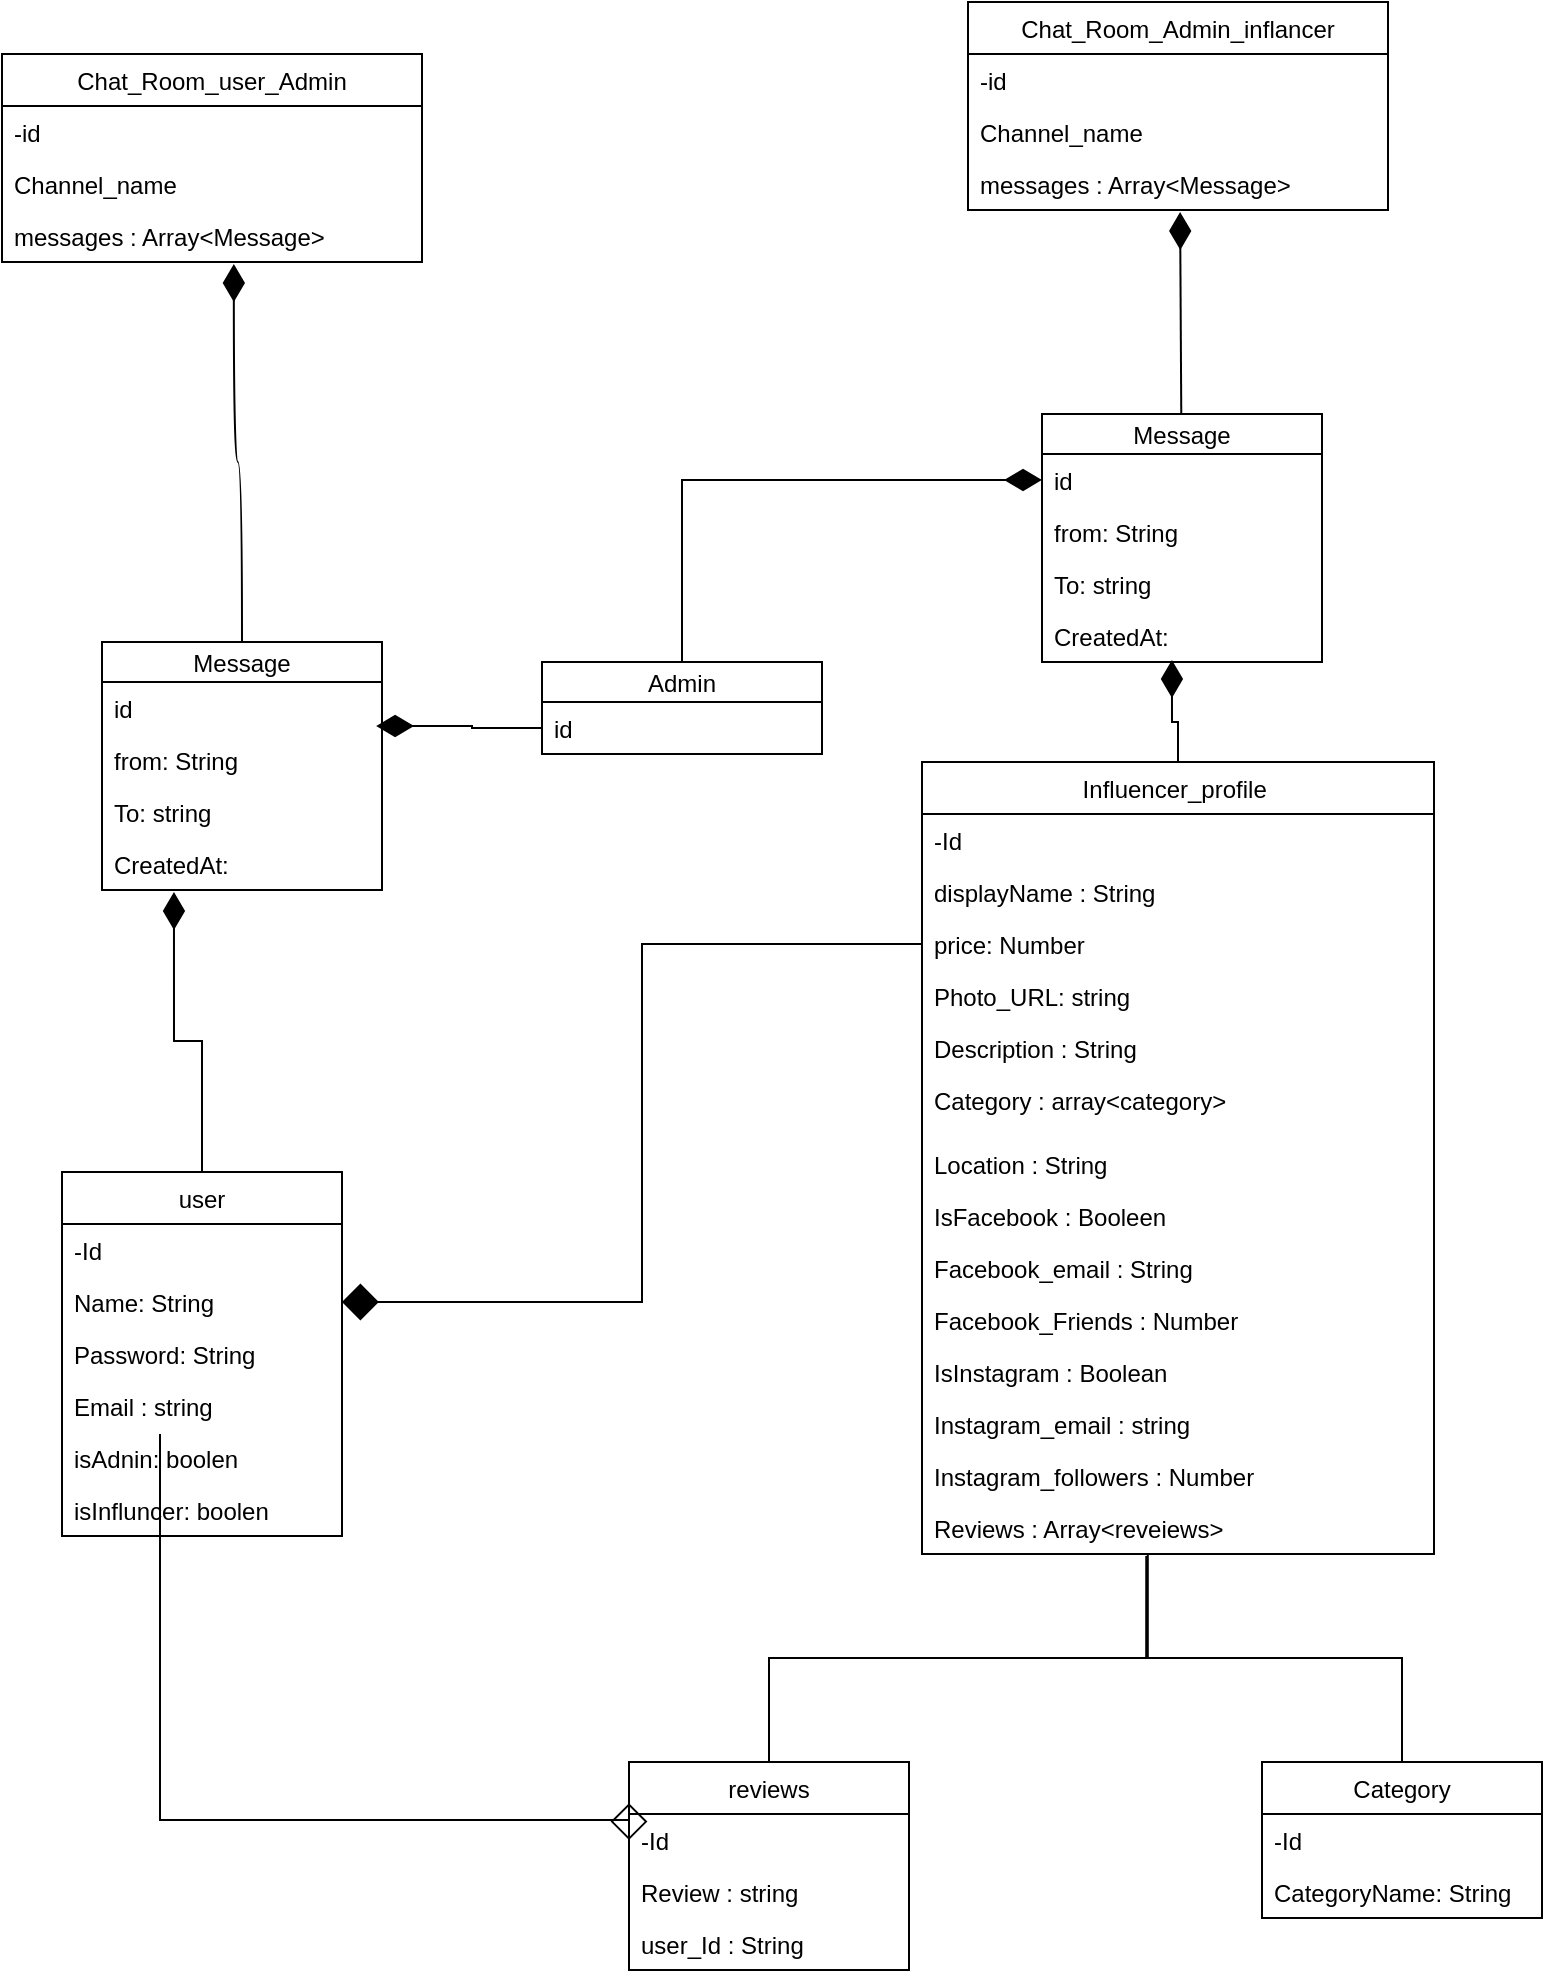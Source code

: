 <mxfile version="14.2.7" type="github" pages="2">
  <diagram id="_v9oPzN5zdJdZBUCnWCU" name="Page-1">
    <mxGraphModel dx="946" dy="1831" grid="1" gridSize="10" guides="1" tooltips="1" connect="1" arrows="1" fold="1" page="1" pageScale="1" pageWidth="827" pageHeight="1169" math="0" shadow="0">
      <root>
        <mxCell id="0" />
        <mxCell id="1" parent="0" />
        <mxCell id="m70eIpMmzAZ1oYkBV3io-57" style="edgeStyle=orthogonalEdgeStyle;rounded=0;jumpSize=20;orthogonalLoop=1;jettySize=auto;html=1;entryX=0.257;entryY=1.038;entryDx=0;entryDy=0;entryPerimeter=0;startArrow=none;startFill=0;endArrow=diamondThin;endFill=1;endSize=16;" parent="1" source="m70eIpMmzAZ1oYkBV3io-1" target="m70eIpMmzAZ1oYkBV3io-47" edge="1">
          <mxGeometry relative="1" as="geometry" />
        </mxCell>
        <mxCell id="m70eIpMmzAZ1oYkBV3io-1" value="user" style="swimlane;fontStyle=0;childLayout=stackLayout;horizontal=1;startSize=26;fillColor=none;horizontalStack=0;resizeParent=1;resizeParentMax=0;resizeLast=0;collapsible=1;marginBottom=0;" parent="1" vertex="1">
          <mxGeometry x="130" y="455" width="140" height="182" as="geometry" />
        </mxCell>
        <mxCell id="m70eIpMmzAZ1oYkBV3io-2" value="-Id" style="text;strokeColor=none;fillColor=none;align=left;verticalAlign=top;spacingLeft=4;spacingRight=4;overflow=hidden;rotatable=0;points=[[0,0.5],[1,0.5]];portConstraint=eastwest;" parent="m70eIpMmzAZ1oYkBV3io-1" vertex="1">
          <mxGeometry y="26" width="140" height="26" as="geometry" />
        </mxCell>
        <mxCell id="m70eIpMmzAZ1oYkBV3io-3" value="Name: String" style="text;strokeColor=none;fillColor=none;align=left;verticalAlign=top;spacingLeft=4;spacingRight=4;overflow=hidden;rotatable=0;points=[[0,0.5],[1,0.5]];portConstraint=eastwest;" parent="m70eIpMmzAZ1oYkBV3io-1" vertex="1">
          <mxGeometry y="52" width="140" height="26" as="geometry" />
        </mxCell>
        <mxCell id="m70eIpMmzAZ1oYkBV3io-5" value="Password: String" style="text;strokeColor=none;fillColor=none;align=left;verticalAlign=top;spacingLeft=4;spacingRight=4;overflow=hidden;rotatable=0;points=[[0,0.5],[1,0.5]];portConstraint=eastwest;" parent="m70eIpMmzAZ1oYkBV3io-1" vertex="1">
          <mxGeometry y="78" width="140" height="26" as="geometry" />
        </mxCell>
        <mxCell id="m70eIpMmzAZ1oYkBV3io-4" value="Email : string" style="text;strokeColor=none;fillColor=none;align=left;verticalAlign=top;spacingLeft=4;spacingRight=4;overflow=hidden;rotatable=0;points=[[0,0.5],[1,0.5]];portConstraint=eastwest;" parent="m70eIpMmzAZ1oYkBV3io-1" vertex="1">
          <mxGeometry y="104" width="140" height="26" as="geometry" />
        </mxCell>
        <mxCell id="vm7qds4NpbGpE_KPpz_u-1" value="isAdnin: boolen" style="text;strokeColor=none;fillColor=none;align=left;verticalAlign=top;spacingLeft=4;spacingRight=4;overflow=hidden;rotatable=0;points=[[0,0.5],[1,0.5]];portConstraint=eastwest;" parent="m70eIpMmzAZ1oYkBV3io-1" vertex="1">
          <mxGeometry y="130" width="140" height="26" as="geometry" />
        </mxCell>
        <mxCell id="vm7qds4NpbGpE_KPpz_u-2" value="isInfluncer: boolen" style="text;strokeColor=none;fillColor=none;align=left;verticalAlign=top;spacingLeft=4;spacingRight=4;overflow=hidden;rotatable=0;points=[[0,0.5],[1,0.5]];portConstraint=eastwest;" parent="m70eIpMmzAZ1oYkBV3io-1" vertex="1">
          <mxGeometry y="156" width="140" height="26" as="geometry" />
        </mxCell>
        <mxCell id="m70eIpMmzAZ1oYkBV3io-70" style="edgeStyle=orthogonalEdgeStyle;rounded=0;jumpSize=20;orthogonalLoop=1;jettySize=auto;html=1;entryX=0.464;entryY=0.962;entryDx=0;entryDy=0;entryPerimeter=0;startArrow=none;startFill=0;startSize=16;endArrow=diamondThin;endFill=1;endSize=16;strokeWidth=1;" parent="1" source="m70eIpMmzAZ1oYkBV3io-6" target="m70eIpMmzAZ1oYkBV3io-69" edge="1">
          <mxGeometry relative="1" as="geometry" />
        </mxCell>
        <mxCell id="m70eIpMmzAZ1oYkBV3io-6" value="Influencer_profile " style="swimlane;fontStyle=0;childLayout=stackLayout;horizontal=1;startSize=26;fillColor=none;horizontalStack=0;resizeParent=1;resizeParentMax=0;resizeLast=0;collapsible=1;marginBottom=0;" parent="1" vertex="1">
          <mxGeometry x="560" y="250" width="256" height="396" as="geometry" />
        </mxCell>
        <mxCell id="m70eIpMmzAZ1oYkBV3io-7" value="-Id" style="text;strokeColor=none;fillColor=none;align=left;verticalAlign=top;spacingLeft=4;spacingRight=4;overflow=hidden;rotatable=0;points=[[0,0.5],[1,0.5]];portConstraint=eastwest;" parent="m70eIpMmzAZ1oYkBV3io-6" vertex="1">
          <mxGeometry y="26" width="256" height="26" as="geometry" />
        </mxCell>
        <mxCell id="m70eIpMmzAZ1oYkBV3io-8" value="displayName : String" style="text;strokeColor=none;fillColor=none;align=left;verticalAlign=top;spacingLeft=4;spacingRight=4;overflow=hidden;rotatable=0;points=[[0,0.5],[1,0.5]];portConstraint=eastwest;" parent="m70eIpMmzAZ1oYkBV3io-6" vertex="1">
          <mxGeometry y="52" width="256" height="26" as="geometry" />
        </mxCell>
        <mxCell id="m70eIpMmzAZ1oYkBV3io-11" value="price: Number" style="text;strokeColor=none;fillColor=none;align=left;verticalAlign=top;spacingLeft=4;spacingRight=4;overflow=hidden;rotatable=0;points=[[0,0.5],[1,0.5]];portConstraint=eastwest;" parent="m70eIpMmzAZ1oYkBV3io-6" vertex="1">
          <mxGeometry y="78" width="256" height="26" as="geometry" />
        </mxCell>
        <mxCell id="m70eIpMmzAZ1oYkBV3io-9" value="Photo_URL: string" style="text;strokeColor=none;fillColor=none;align=left;verticalAlign=top;spacingLeft=4;spacingRight=4;overflow=hidden;rotatable=0;points=[[0,0.5],[1,0.5]];portConstraint=eastwest;" parent="m70eIpMmzAZ1oYkBV3io-6" vertex="1">
          <mxGeometry y="104" width="256" height="26" as="geometry" />
        </mxCell>
        <mxCell id="m70eIpMmzAZ1oYkBV3io-10" value="Description : String" style="text;strokeColor=none;fillColor=none;align=left;verticalAlign=top;spacingLeft=4;spacingRight=4;overflow=hidden;rotatable=0;points=[[0,0.5],[1,0.5]];portConstraint=eastwest;" parent="m70eIpMmzAZ1oYkBV3io-6" vertex="1">
          <mxGeometry y="130" width="256" height="26" as="geometry" />
        </mxCell>
        <mxCell id="m70eIpMmzAZ1oYkBV3io-13" value="Category : array&lt;category&gt;" style="text;strokeColor=none;fillColor=none;align=left;verticalAlign=top;spacingLeft=4;spacingRight=4;overflow=hidden;rotatable=0;points=[[0,0.5],[1,0.5]];portConstraint=eastwest;" parent="m70eIpMmzAZ1oYkBV3io-6" vertex="1">
          <mxGeometry y="156" width="256" height="32" as="geometry" />
        </mxCell>
        <mxCell id="m70eIpMmzAZ1oYkBV3io-12" value="Location : String" style="text;strokeColor=none;fillColor=none;align=left;verticalAlign=top;spacingLeft=4;spacingRight=4;overflow=hidden;rotatable=0;points=[[0,0.5],[1,0.5]];portConstraint=eastwest;" parent="m70eIpMmzAZ1oYkBV3io-6" vertex="1">
          <mxGeometry y="188" width="256" height="26" as="geometry" />
        </mxCell>
        <mxCell id="m70eIpMmzAZ1oYkBV3io-16" value="IsFacebook : Booleen " style="text;strokeColor=none;fillColor=none;align=left;verticalAlign=top;spacingLeft=4;spacingRight=4;overflow=hidden;rotatable=0;points=[[0,0.5],[1,0.5]];portConstraint=eastwest;" parent="m70eIpMmzAZ1oYkBV3io-6" vertex="1">
          <mxGeometry y="214" width="256" height="26" as="geometry" />
        </mxCell>
        <mxCell id="m70eIpMmzAZ1oYkBV3io-15" value="Facebook_email : String" style="text;strokeColor=none;fillColor=none;align=left;verticalAlign=top;spacingLeft=4;spacingRight=4;overflow=hidden;rotatable=0;points=[[0,0.5],[1,0.5]];portConstraint=eastwest;" parent="m70eIpMmzAZ1oYkBV3io-6" vertex="1">
          <mxGeometry y="240" width="256" height="26" as="geometry" />
        </mxCell>
        <mxCell id="m70eIpMmzAZ1oYkBV3io-18" value="Facebook_Friends : Number" style="text;strokeColor=none;fillColor=none;align=left;verticalAlign=top;spacingLeft=4;spacingRight=4;overflow=hidden;rotatable=0;points=[[0,0.5],[1,0.5]];portConstraint=eastwest;" parent="m70eIpMmzAZ1oYkBV3io-6" vertex="1">
          <mxGeometry y="266" width="256" height="26" as="geometry" />
        </mxCell>
        <mxCell id="m70eIpMmzAZ1oYkBV3io-43" value="IsInstagram : Boolean" style="text;strokeColor=none;fillColor=none;align=left;verticalAlign=top;spacingLeft=4;spacingRight=4;overflow=hidden;rotatable=0;points=[[0,0.5],[1,0.5]];portConstraint=eastwest;" parent="m70eIpMmzAZ1oYkBV3io-6" vertex="1">
          <mxGeometry y="292" width="256" height="26" as="geometry" />
        </mxCell>
        <mxCell id="m70eIpMmzAZ1oYkBV3io-17" value="Instagram_email : string&#xa;" style="text;strokeColor=none;fillColor=none;align=left;verticalAlign=top;spacingLeft=4;spacingRight=4;overflow=hidden;rotatable=0;points=[[0,0.5],[1,0.5]];portConstraint=eastwest;" parent="m70eIpMmzAZ1oYkBV3io-6" vertex="1">
          <mxGeometry y="318" width="256" height="26" as="geometry" />
        </mxCell>
        <mxCell id="7mXBB0EjjsJ7nBNzHmBL-1" value="Instagram_followers : Number" style="text;strokeColor=none;fillColor=none;align=left;verticalAlign=top;spacingLeft=4;spacingRight=4;overflow=hidden;rotatable=0;points=[[0,0.5],[1,0.5]];portConstraint=eastwest;" vertex="1" parent="m70eIpMmzAZ1oYkBV3io-6">
          <mxGeometry y="344" width="256" height="26" as="geometry" />
        </mxCell>
        <mxCell id="7mXBB0EjjsJ7nBNzHmBL-3" value="Reviews : Array&lt;reveiews&gt;" style="text;strokeColor=none;fillColor=none;align=left;verticalAlign=top;spacingLeft=4;spacingRight=4;overflow=hidden;rotatable=0;points=[[0,0.5],[1,0.5]];portConstraint=eastwest;" vertex="1" parent="m70eIpMmzAZ1oYkBV3io-6">
          <mxGeometry y="370" width="256" height="26" as="geometry" />
        </mxCell>
        <mxCell id="7mXBB0EjjsJ7nBNzHmBL-6" style="edgeStyle=orthogonalEdgeStyle;rounded=0;orthogonalLoop=1;jettySize=auto;html=1;entryX=0.441;entryY=1;entryDx=0;entryDy=0;entryPerimeter=0;endArrow=none;endFill=0;" edge="1" parent="1" source="m70eIpMmzAZ1oYkBV3io-25" target="7mXBB0EjjsJ7nBNzHmBL-3">
          <mxGeometry relative="1" as="geometry" />
        </mxCell>
        <mxCell id="m70eIpMmzAZ1oYkBV3io-25" value="Category" style="swimlane;fontStyle=0;childLayout=stackLayout;horizontal=1;startSize=26;fillColor=none;horizontalStack=0;resizeParent=1;resizeParentMax=0;resizeLast=0;collapsible=1;marginBottom=0;" parent="1" vertex="1">
          <mxGeometry x="730" y="750" width="140" height="78" as="geometry" />
        </mxCell>
        <mxCell id="m70eIpMmzAZ1oYkBV3io-26" value="-Id" style="text;strokeColor=none;fillColor=none;align=left;verticalAlign=top;spacingLeft=4;spacingRight=4;overflow=hidden;rotatable=0;points=[[0,0.5],[1,0.5]];portConstraint=eastwest;" parent="m70eIpMmzAZ1oYkBV3io-25" vertex="1">
          <mxGeometry y="26" width="140" height="26" as="geometry" />
        </mxCell>
        <mxCell id="m70eIpMmzAZ1oYkBV3io-27" value="CategoryName: String" style="text;strokeColor=none;fillColor=none;align=left;verticalAlign=top;spacingLeft=4;spacingRight=4;overflow=hidden;rotatable=0;points=[[0,0.5],[1,0.5]];portConstraint=eastwest;" parent="m70eIpMmzAZ1oYkBV3io-25" vertex="1">
          <mxGeometry y="52" width="140" height="26" as="geometry" />
        </mxCell>
        <mxCell id="m70eIpMmzAZ1oYkBV3io-37" style="edgeStyle=orthogonalEdgeStyle;rounded=0;orthogonalLoop=1;jettySize=auto;html=1;endArrow=none;endFill=0;entryX=0.35;entryY=1.038;entryDx=0;entryDy=0;entryPerimeter=0;exitX=0;exitY=0.5;exitDx=0;exitDy=0;startArrow=diamond;startFill=0;endSize=16;startSize=16;" parent="1" source="m70eIpMmzAZ1oYkBV3io-29" target="m70eIpMmzAZ1oYkBV3io-4" edge="1">
          <mxGeometry relative="1" as="geometry">
            <mxPoint x="180" y="590" as="targetPoint" />
            <Array as="points">
              <mxPoint x="179" y="779" />
            </Array>
          </mxGeometry>
        </mxCell>
        <mxCell id="7mXBB0EjjsJ7nBNzHmBL-4" style="edgeStyle=orthogonalEdgeStyle;rounded=0;orthogonalLoop=1;jettySize=auto;html=1;entryX=0.438;entryY=1.038;entryDx=0;entryDy=0;entryPerimeter=0;endArrow=none;endFill=0;" edge="1" parent="1" source="m70eIpMmzAZ1oYkBV3io-28" target="7mXBB0EjjsJ7nBNzHmBL-3">
          <mxGeometry relative="1" as="geometry" />
        </mxCell>
        <mxCell id="m70eIpMmzAZ1oYkBV3io-28" value="reviews" style="swimlane;fontStyle=0;childLayout=stackLayout;horizontal=1;startSize=26;fillColor=none;horizontalStack=0;resizeParent=1;resizeParentMax=0;resizeLast=0;collapsible=1;marginBottom=0;" parent="1" vertex="1">
          <mxGeometry x="413.5" y="750" width="140" height="104" as="geometry" />
        </mxCell>
        <mxCell id="m70eIpMmzAZ1oYkBV3io-29" value="-Id" style="text;strokeColor=none;fillColor=none;align=left;verticalAlign=top;spacingLeft=4;spacingRight=4;overflow=hidden;rotatable=0;points=[[0,0.5],[1,0.5]];portConstraint=eastwest;" parent="m70eIpMmzAZ1oYkBV3io-28" vertex="1">
          <mxGeometry y="26" width="140" height="26" as="geometry" />
        </mxCell>
        <mxCell id="m70eIpMmzAZ1oYkBV3io-30" value="Review : string" style="text;strokeColor=none;fillColor=none;align=left;verticalAlign=top;spacingLeft=4;spacingRight=4;overflow=hidden;rotatable=0;points=[[0,0.5],[1,0.5]];portConstraint=eastwest;" parent="m70eIpMmzAZ1oYkBV3io-28" vertex="1">
          <mxGeometry y="52" width="140" height="26" as="geometry" />
        </mxCell>
        <mxCell id="m70eIpMmzAZ1oYkBV3io-32" value="user_Id : String" style="text;strokeColor=none;fillColor=none;align=left;verticalAlign=top;spacingLeft=4;spacingRight=4;overflow=hidden;rotatable=0;points=[[0,0.5],[1,0.5]];portConstraint=eastwest;" parent="m70eIpMmzAZ1oYkBV3io-28" vertex="1">
          <mxGeometry y="78" width="140" height="26" as="geometry" />
        </mxCell>
        <mxCell id="m70eIpMmzAZ1oYkBV3io-38" style="edgeStyle=orthogonalEdgeStyle;rounded=0;orthogonalLoop=1;jettySize=auto;html=1;entryX=0;entryY=0.5;entryDx=0;entryDy=0;startArrow=diamond;startFill=1;endArrow=none;endFill=0;jumpSize=20;endSize=16;startSize=16;" parent="1" source="m70eIpMmzAZ1oYkBV3io-3" target="m70eIpMmzAZ1oYkBV3io-11" edge="1">
          <mxGeometry relative="1" as="geometry" />
        </mxCell>
        <mxCell id="m70eIpMmzAZ1oYkBV3io-39" value="Chat_Room_user_Admin" style="swimlane;fontStyle=0;childLayout=stackLayout;horizontal=1;startSize=26;fillColor=none;horizontalStack=0;resizeParent=1;resizeParentMax=0;resizeLast=0;collapsible=1;marginBottom=0;" parent="1" vertex="1">
          <mxGeometry x="100" y="-104" width="210" height="104" as="geometry" />
        </mxCell>
        <mxCell id="m70eIpMmzAZ1oYkBV3io-40" value="-id" style="text;strokeColor=none;fillColor=none;align=left;verticalAlign=top;spacingLeft=4;spacingRight=4;overflow=hidden;rotatable=0;points=[[0,0.5],[1,0.5]];portConstraint=eastwest;" parent="m70eIpMmzAZ1oYkBV3io-39" vertex="1">
          <mxGeometry y="26" width="210" height="26" as="geometry" />
        </mxCell>
        <mxCell id="m70eIpMmzAZ1oYkBV3io-41" value="Channel_name" style="text;strokeColor=none;fillColor=none;align=left;verticalAlign=top;spacingLeft=4;spacingRight=4;overflow=hidden;rotatable=0;points=[[0,0.5],[1,0.5]];portConstraint=eastwest;" parent="m70eIpMmzAZ1oYkBV3io-39" vertex="1">
          <mxGeometry y="52" width="210" height="26" as="geometry" />
        </mxCell>
        <mxCell id="m70eIpMmzAZ1oYkBV3io-42" value="messages : Array&lt;Message&gt;" style="text;strokeColor=none;fillColor=none;align=left;verticalAlign=top;spacingLeft=4;spacingRight=4;overflow=hidden;rotatable=0;points=[[0,0.5],[1,0.5]];portConstraint=eastwest;" parent="m70eIpMmzAZ1oYkBV3io-39" vertex="1">
          <mxGeometry y="78" width="210" height="26" as="geometry" />
        </mxCell>
        <mxCell id="m70eIpMmzAZ1oYkBV3io-72" style="edgeStyle=orthogonalEdgeStyle;rounded=0;jumpSize=20;orthogonalLoop=1;jettySize=auto;html=1;entryX=0.552;entryY=1.038;entryDx=0;entryDy=0;entryPerimeter=0;startArrow=none;startFill=0;startSize=16;endArrow=diamondThin;endFill=1;endSize=16;strokeWidth=1;curved=1;" parent="1" source="m70eIpMmzAZ1oYkBV3io-44" target="m70eIpMmzAZ1oYkBV3io-42" edge="1">
          <mxGeometry relative="1" as="geometry" />
        </mxCell>
        <mxCell id="m70eIpMmzAZ1oYkBV3io-44" value="Message" style="swimlane;fontStyle=0;childLayout=stackLayout;horizontal=1;startSize=20;fillColor=none;horizontalStack=0;resizeParent=1;resizeParentMax=0;resizeLast=0;collapsible=1;marginBottom=0;" parent="1" vertex="1">
          <mxGeometry x="150" y="190" width="140" height="124" as="geometry" />
        </mxCell>
        <mxCell id="m70eIpMmzAZ1oYkBV3io-45" value="id" style="text;strokeColor=none;fillColor=none;align=left;verticalAlign=top;spacingLeft=4;spacingRight=4;overflow=hidden;rotatable=0;points=[[0,0.5],[1,0.5]];portConstraint=eastwest;" parent="m70eIpMmzAZ1oYkBV3io-44" vertex="1">
          <mxGeometry y="20" width="140" height="26" as="geometry" />
        </mxCell>
        <mxCell id="m70eIpMmzAZ1oYkBV3io-46" value="from: String" style="text;strokeColor=none;fillColor=none;align=left;verticalAlign=top;spacingLeft=4;spacingRight=4;overflow=hidden;rotatable=0;points=[[0,0.5],[1,0.5]];portConstraint=eastwest;" parent="m70eIpMmzAZ1oYkBV3io-44" vertex="1">
          <mxGeometry y="46" width="140" height="26" as="geometry" />
        </mxCell>
        <mxCell id="m70eIpMmzAZ1oYkBV3io-48" value="To: string" style="text;strokeColor=none;fillColor=none;align=left;verticalAlign=top;spacingLeft=4;spacingRight=4;overflow=hidden;rotatable=0;points=[[0,0.5],[1,0.5]];portConstraint=eastwest;" parent="m70eIpMmzAZ1oYkBV3io-44" vertex="1">
          <mxGeometry y="72" width="140" height="26" as="geometry" />
        </mxCell>
        <mxCell id="m70eIpMmzAZ1oYkBV3io-47" value="CreatedAt:" style="text;strokeColor=none;fillColor=none;align=left;verticalAlign=top;spacingLeft=4;spacingRight=4;overflow=hidden;rotatable=0;points=[[0,0.5],[1,0.5]];portConstraint=eastwest;" parent="m70eIpMmzAZ1oYkBV3io-44" vertex="1">
          <mxGeometry y="98" width="140" height="26" as="geometry" />
        </mxCell>
        <mxCell id="m70eIpMmzAZ1oYkBV3io-71" style="edgeStyle=orthogonalEdgeStyle;rounded=0;jumpSize=20;orthogonalLoop=1;jettySize=auto;html=1;entryX=0;entryY=0.5;entryDx=0;entryDy=0;startArrow=none;startFill=0;startSize=16;endArrow=diamondThin;endFill=1;endSize=16;strokeWidth=1;" parent="1" source="m70eIpMmzAZ1oYkBV3io-49" target="m70eIpMmzAZ1oYkBV3io-66" edge="1">
          <mxGeometry relative="1" as="geometry" />
        </mxCell>
        <mxCell id="m70eIpMmzAZ1oYkBV3io-49" value="Admin" style="swimlane;fontStyle=0;childLayout=stackLayout;horizontal=1;startSize=20;fillColor=none;horizontalStack=0;resizeParent=1;resizeParentMax=0;resizeLast=0;collapsible=1;marginBottom=0;" parent="1" vertex="1">
          <mxGeometry x="370" y="200" width="140" height="46" as="geometry" />
        </mxCell>
        <mxCell id="m70eIpMmzAZ1oYkBV3io-50" value="id" style="text;strokeColor=none;fillColor=none;align=left;verticalAlign=top;spacingLeft=4;spacingRight=4;overflow=hidden;rotatable=0;points=[[0,0.5],[1,0.5]];portConstraint=eastwest;" parent="m70eIpMmzAZ1oYkBV3io-49" vertex="1">
          <mxGeometry y="20" width="140" height="26" as="geometry" />
        </mxCell>
        <mxCell id="m70eIpMmzAZ1oYkBV3io-59" value="Chat_Room_Admin_inflancer" style="swimlane;fontStyle=0;childLayout=stackLayout;horizontal=1;startSize=26;fillColor=none;horizontalStack=0;resizeParent=1;resizeParentMax=0;resizeLast=0;collapsible=1;marginBottom=0;" parent="1" vertex="1">
          <mxGeometry x="583" y="-130" width="210" height="104" as="geometry" />
        </mxCell>
        <mxCell id="m70eIpMmzAZ1oYkBV3io-60" value="-id" style="text;strokeColor=none;fillColor=none;align=left;verticalAlign=top;spacingLeft=4;spacingRight=4;overflow=hidden;rotatable=0;points=[[0,0.5],[1,0.5]];portConstraint=eastwest;" parent="m70eIpMmzAZ1oYkBV3io-59" vertex="1">
          <mxGeometry y="26" width="210" height="26" as="geometry" />
        </mxCell>
        <mxCell id="m70eIpMmzAZ1oYkBV3io-61" value="Channel_name" style="text;strokeColor=none;fillColor=none;align=left;verticalAlign=top;spacingLeft=4;spacingRight=4;overflow=hidden;rotatable=0;points=[[0,0.5],[1,0.5]];portConstraint=eastwest;" parent="m70eIpMmzAZ1oYkBV3io-59" vertex="1">
          <mxGeometry y="52" width="210" height="26" as="geometry" />
        </mxCell>
        <mxCell id="m70eIpMmzAZ1oYkBV3io-62" value="messages : Array&lt;Message&gt;" style="text;strokeColor=none;fillColor=none;align=left;verticalAlign=top;spacingLeft=4;spacingRight=4;overflow=hidden;rotatable=0;points=[[0,0.5],[1,0.5]];portConstraint=eastwest;" parent="m70eIpMmzAZ1oYkBV3io-59" vertex="1">
          <mxGeometry y="78" width="210" height="26" as="geometry" />
        </mxCell>
        <mxCell id="m70eIpMmzAZ1oYkBV3io-63" style="edgeStyle=orthogonalEdgeStyle;rounded=0;jumpSize=20;orthogonalLoop=1;jettySize=auto;html=1;entryX=0.979;entryY=-0.154;entryDx=0;entryDy=0;entryPerimeter=0;startArrow=none;startFill=0;startSize=16;endArrow=diamondThin;endFill=1;endSize=16;strokeWidth=1;" parent="1" source="m70eIpMmzAZ1oYkBV3io-50" target="m70eIpMmzAZ1oYkBV3io-46" edge="1">
          <mxGeometry relative="1" as="geometry" />
        </mxCell>
        <mxCell id="m70eIpMmzAZ1oYkBV3io-75" style="edgeStyle=none;rounded=0;jumpSize=20;orthogonalLoop=1;jettySize=auto;html=1;entryX=0.505;entryY=1.038;entryDx=0;entryDy=0;entryPerimeter=0;startArrow=none;startFill=0;startSize=16;endArrow=diamondThin;endFill=1;endSize=16;strokeWidth=1;" parent="1" source="m70eIpMmzAZ1oYkBV3io-65" target="m70eIpMmzAZ1oYkBV3io-62" edge="1">
          <mxGeometry relative="1" as="geometry" />
        </mxCell>
        <mxCell id="m70eIpMmzAZ1oYkBV3io-65" value="Message" style="swimlane;fontStyle=0;childLayout=stackLayout;horizontal=1;startSize=20;fillColor=none;horizontalStack=0;resizeParent=1;resizeParentMax=0;resizeLast=0;collapsible=1;marginBottom=0;" parent="1" vertex="1">
          <mxGeometry x="620" y="76" width="140" height="124" as="geometry" />
        </mxCell>
        <mxCell id="m70eIpMmzAZ1oYkBV3io-66" value="id" style="text;strokeColor=none;fillColor=none;align=left;verticalAlign=top;spacingLeft=4;spacingRight=4;overflow=hidden;rotatable=0;points=[[0,0.5],[1,0.5]];portConstraint=eastwest;" parent="m70eIpMmzAZ1oYkBV3io-65" vertex="1">
          <mxGeometry y="20" width="140" height="26" as="geometry" />
        </mxCell>
        <mxCell id="m70eIpMmzAZ1oYkBV3io-67" value="from: String" style="text;strokeColor=none;fillColor=none;align=left;verticalAlign=top;spacingLeft=4;spacingRight=4;overflow=hidden;rotatable=0;points=[[0,0.5],[1,0.5]];portConstraint=eastwest;" parent="m70eIpMmzAZ1oYkBV3io-65" vertex="1">
          <mxGeometry y="46" width="140" height="26" as="geometry" />
        </mxCell>
        <mxCell id="m70eIpMmzAZ1oYkBV3io-68" value="To: string" style="text;strokeColor=none;fillColor=none;align=left;verticalAlign=top;spacingLeft=4;spacingRight=4;overflow=hidden;rotatable=0;points=[[0,0.5],[1,0.5]];portConstraint=eastwest;" parent="m70eIpMmzAZ1oYkBV3io-65" vertex="1">
          <mxGeometry y="72" width="140" height="26" as="geometry" />
        </mxCell>
        <mxCell id="m70eIpMmzAZ1oYkBV3io-69" value="CreatedAt:" style="text;strokeColor=none;fillColor=none;align=left;verticalAlign=top;spacingLeft=4;spacingRight=4;overflow=hidden;rotatable=0;points=[[0,0.5],[1,0.5]];portConstraint=eastwest;" parent="m70eIpMmzAZ1oYkBV3io-65" vertex="1">
          <mxGeometry y="98" width="140" height="26" as="geometry" />
        </mxCell>
      </root>
    </mxGraphModel>
  </diagram>
  <diagram id="z_9VMbNwF8RjUWorpTtj" name="Page-2">
    <mxGraphModel dx="1351" dy="946" grid="1" gridSize="10" guides="1" tooltips="1" connect="1" arrows="1" fold="1" page="1" pageScale="1" pageWidth="827" pageHeight="1169" math="0" shadow="0">
      <root>
        <mxCell id="mqRrptmYdTEz3eQ0tyWb-0" />
        <mxCell id="mqRrptmYdTEz3eQ0tyWb-1" parent="mqRrptmYdTEz3eQ0tyWb-0" />
      </root>
    </mxGraphModel>
  </diagram>
</mxfile>
